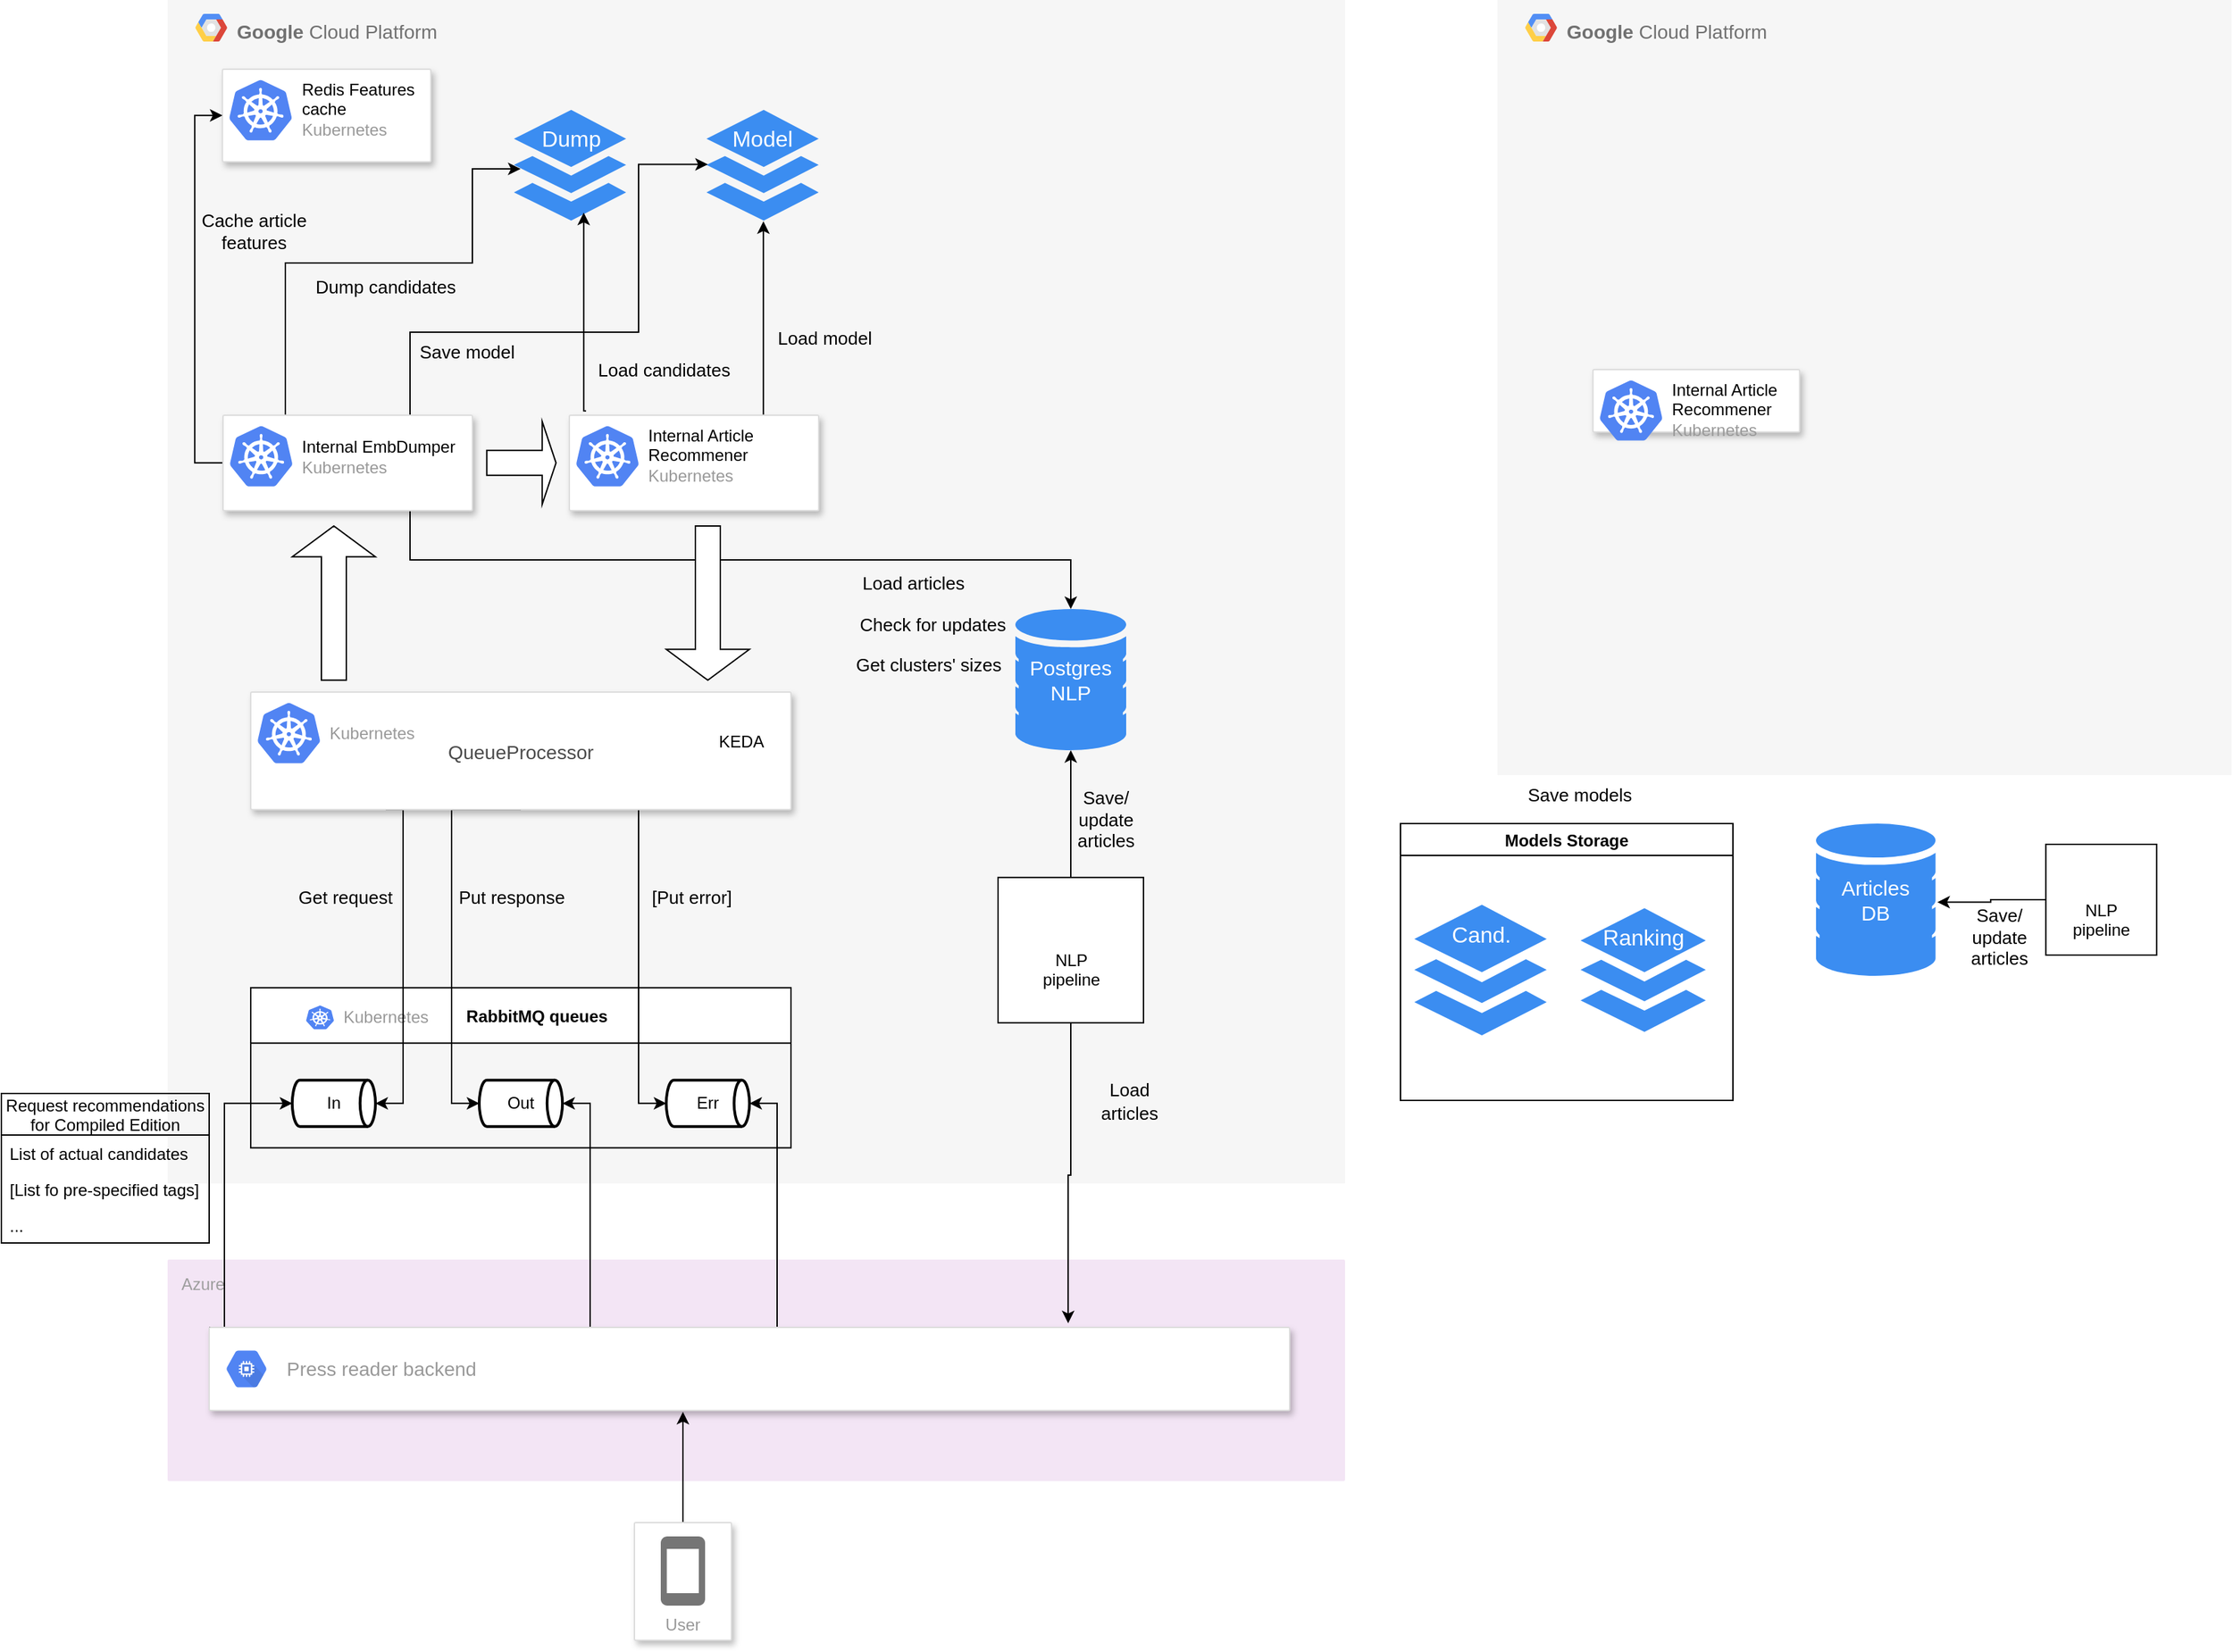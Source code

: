 <mxfile version="15.8.8" type="github">
  <diagram id="8IbVw4KDkwodyjVfFZ6w" name="Page-1">
    <mxGraphModel dx="1038" dy="714" grid="1" gridSize="10" guides="1" tooltips="1" connect="1" arrows="1" fold="1" page="1" pageScale="1" pageWidth="827" pageHeight="1169" math="0" shadow="0">
      <root>
        <mxCell id="0" />
        <mxCell id="1" parent="0" />
        <mxCell id="T2yIRGAKoXTL7wGvrq0T-64" value="" style="rounded=1;whiteSpace=wrap;html=1;absoluteArcSize=1;arcSize=14;strokeWidth=2;fontSize=14;fontColor=#000000;" vertex="1" parent="1">
          <mxGeometry x="490" y="450" width="100" height="100" as="geometry" />
        </mxCell>
        <mxCell id="T2yIRGAKoXTL7wGvrq0T-65" value="&lt;b&gt;Google &lt;/b&gt;Cloud Platform" style="fillColor=#F6F6F6;strokeColor=none;shadow=0;gradientColor=none;fontSize=14;align=left;spacing=10;fontColor=#717171;9E9E9E;verticalAlign=top;spacingTop=0;fontStyle=0;spacingLeft=40;html=1;" vertex="1" parent="1">
          <mxGeometry x="120" y="120" width="850" height="855" as="geometry" />
        </mxCell>
        <mxCell id="T2yIRGAKoXTL7wGvrq0T-66" value="" style="shape=mxgraph.gcp2.google_cloud_platform;fillColor=#F6F6F6;strokeColor=none;shadow=0;gradientColor=none;" vertex="1" parent="T2yIRGAKoXTL7wGvrq0T-65">
          <mxGeometry width="23" height="20" relative="1" as="geometry">
            <mxPoint x="20" y="10" as="offset" />
          </mxGeometry>
        </mxCell>
        <mxCell id="T2yIRGAKoXTL7wGvrq0T-67" value="Postgres&lt;br&gt;NLP" style="html=1;aspect=fixed;strokeColor=none;shadow=0;align=center;verticalAlign=middle;fillColor=#3B8DF1;shape=mxgraph.gcp2.database_2;fontSize=15;fontColor=#FFFFFF;whiteSpace=wrap;" vertex="1" parent="T2yIRGAKoXTL7wGvrq0T-65">
          <mxGeometry x="611.998" y="439.996" width="80" height="102" as="geometry" />
        </mxCell>
        <mxCell id="T2yIRGAKoXTL7wGvrq0T-68" value="" style="strokeColor=#dddddd;shadow=1;strokeWidth=1;rounded=1;absoluteArcSize=1;arcSize=2;fillColor=#FFFFFF;fontSize=16;fontColor=#FFFFFF;" vertex="1" parent="T2yIRGAKoXTL7wGvrq0T-65">
          <mxGeometry x="39.59" y="49.99" width="150.41" height="66.83" as="geometry" />
        </mxCell>
        <mxCell id="T2yIRGAKoXTL7wGvrq0T-69" value="&lt;font color=&quot;#000000&quot;&gt;Redis Features &lt;br&gt;cache&lt;/font&gt;&lt;br&gt;Kubernetes" style="dashed=0;connectable=0;html=1;fillColor=#5184F3;strokeColor=none;shape=mxgraph.gcp2.kubernetes_logo;part=1;labelPosition=right;verticalLabelPosition=middle;align=left;verticalAlign=middle;spacingLeft=5;fontColor=#999999;fontSize=12;" vertex="1" parent="T2yIRGAKoXTL7wGvrq0T-68">
          <mxGeometry width="45" height="43.65" relative="1" as="geometry">
            <mxPoint x="5" y="7.675" as="offset" />
          </mxGeometry>
        </mxCell>
        <mxCell id="T2yIRGAKoXTL7wGvrq0T-70" value="Model" style="html=1;aspect=fixed;strokeColor=none;shadow=0;align=center;verticalAlign=top;fillColor=#3B8DF1;shape=mxgraph.gcp2.files;fontColor=#FFFFFF;fontSize=16;spacingTop=5;" vertex="1" parent="T2yIRGAKoXTL7wGvrq0T-65">
          <mxGeometry x="388.999" y="79.32" width="81" height="80" as="geometry" />
        </mxCell>
        <mxCell id="T2yIRGAKoXTL7wGvrq0T-71" value="Dump" style="html=1;aspect=fixed;strokeColor=none;shadow=0;align=center;verticalAlign=top;fillColor=#3B8DF1;shape=mxgraph.gcp2.files;fontColor=#FFFFFF;fontSize=16;spacingTop=5;" vertex="1" parent="T2yIRGAKoXTL7wGvrq0T-65">
          <mxGeometry x="250.004" y="79.318" width="81" height="80" as="geometry" />
        </mxCell>
        <mxCell id="T2yIRGAKoXTL7wGvrq0T-72" value="&lt;font style=&quot;font-size: 13px&quot;&gt;Save&amp;nbsp;model&lt;/font&gt;" style="text;html=1;" vertex="1" parent="T2yIRGAKoXTL7wGvrq0T-65">
          <mxGeometry x="180" y="240" width="100.39" height="30" as="geometry" />
        </mxCell>
        <mxCell id="T2yIRGAKoXTL7wGvrq0T-73" value="&lt;font style=&quot;font-size: 13px&quot;&gt;Cache article&lt;br&gt;features&lt;/font&gt;" style="text;html=1;resizable=0;points=[];align=center;verticalAlign=middle;labelBackgroundColor=none;fontSize=13;fontColor=#000000;" vertex="1" connectable="0" parent="T2yIRGAKoXTL7wGvrq0T-65">
          <mxGeometry x="19.996" y="159.32" as="geometry">
            <mxPoint x="42" y="7" as="offset" />
          </mxGeometry>
        </mxCell>
        <mxCell id="T2yIRGAKoXTL7wGvrq0T-74" value="Load articles" style="text;html=1;resizable=0;points=[];align=center;verticalAlign=middle;labelBackgroundColor=none;fontSize=13;fontColor=#000000;" vertex="1" connectable="0" parent="T2yIRGAKoXTL7wGvrq0T-65">
          <mxGeometry x="499.999" y="412.999" as="geometry">
            <mxPoint x="38" y="8" as="offset" />
          </mxGeometry>
        </mxCell>
        <mxCell id="T2yIRGAKoXTL7wGvrq0T-75" style="edgeStyle=orthogonalEdgeStyle;rounded=0;orthogonalLoop=1;jettySize=auto;html=1;" edge="1" parent="T2yIRGAKoXTL7wGvrq0T-65" source="T2yIRGAKoXTL7wGvrq0T-76" target="T2yIRGAKoXTL7wGvrq0T-67">
          <mxGeometry relative="1" as="geometry" />
        </mxCell>
        <mxCell id="T2yIRGAKoXTL7wGvrq0T-76" value="&lt;br&gt;&lt;br&gt;NLP&lt;br&gt;pipeline" style="whiteSpace=wrap;html=1;aspect=fixed;" vertex="1" parent="T2yIRGAKoXTL7wGvrq0T-65">
          <mxGeometry x="599.5" y="633.921" width="105" height="105" as="geometry" />
        </mxCell>
        <mxCell id="T2yIRGAKoXTL7wGvrq0T-77" value="" style="shape=image;html=1;verticalAlign=top;verticalLabelPosition=bottom;labelBackgroundColor=#ffffff;imageAspect=0;aspect=fixed;image=https://cdn2.iconfinder.com/data/icons/font-awesome/1792/gears-128.png" vertex="1" parent="T2yIRGAKoXTL7wGvrq0T-65">
          <mxGeometry x="634.9" y="653.617" width="34.2" height="34.2" as="geometry" />
        </mxCell>
        <mxCell id="T2yIRGAKoXTL7wGvrq0T-78" value="&lt;font style=&quot;font-size: 13px&quot;&gt;Save/&lt;br&gt;update&lt;br&gt;articles&lt;/font&gt;" style="text;html=1;resizable=0;points=[];align=center;verticalAlign=middle;labelBackgroundColor=none;fontSize=13;fontColor=#000000;" vertex="1" connectable="0" parent="T2yIRGAKoXTL7wGvrq0T-65">
          <mxGeometry x="634.899" y="584.861" as="geometry">
            <mxPoint x="42" y="7" as="offset" />
          </mxGeometry>
        </mxCell>
        <mxCell id="T2yIRGAKoXTL7wGvrq0T-79" value="&lt;font style=&quot;font-size: 13px&quot;&gt;Check for updates&lt;/font&gt;" style="text;html=1;resizable=0;points=[];align=center;verticalAlign=middle;labelBackgroundColor=none;fontSize=13;fontColor=#000000;" vertex="1" connectable="0" parent="T2yIRGAKoXTL7wGvrq0T-65">
          <mxGeometry x="509.999" y="443.535" as="geometry">
            <mxPoint x="42" y="7" as="offset" />
          </mxGeometry>
        </mxCell>
        <mxCell id="T2yIRGAKoXTL7wGvrq0T-80" value="Get clusters&#39; sizes" style="text;html=1;resizable=0;points=[];align=center;verticalAlign=middle;labelBackgroundColor=none;fontSize=13;fontColor=#000000;" vertex="1" connectable="0" parent="T2yIRGAKoXTL7wGvrq0T-65">
          <mxGeometry x="509.999" y="474.07" as="geometry">
            <mxPoint x="39" y="6" as="offset" />
          </mxGeometry>
        </mxCell>
        <mxCell id="T2yIRGAKoXTL7wGvrq0T-81" value="       RabbitMQ queues" style="swimlane;startSize=40;" vertex="1" parent="T2yIRGAKoXTL7wGvrq0T-65">
          <mxGeometry x="60" y="713.571" width="390" height="115.714" as="geometry" />
        </mxCell>
        <mxCell id="T2yIRGAKoXTL7wGvrq0T-82" value="Kubernetes" style="dashed=0;connectable=0;html=1;fillColor=#5184F3;strokeColor=none;shape=mxgraph.gcp2.kubernetes_logo;part=1;labelPosition=right;verticalLabelPosition=middle;align=left;verticalAlign=middle;spacingLeft=5;fontColor=#999999;fontSize=12;" vertex="1" parent="T2yIRGAKoXTL7wGvrq0T-81">
          <mxGeometry x="40" y="12.86" width="20" height="17.14" as="geometry" />
        </mxCell>
        <mxCell id="T2yIRGAKoXTL7wGvrq0T-83" value="In" style="strokeWidth=2;html=1;shape=mxgraph.flowchart.direct_data;whiteSpace=wrap;" vertex="1" parent="T2yIRGAKoXTL7wGvrq0T-81">
          <mxGeometry x="30" y="66.857" width="60" height="33.429" as="geometry" />
        </mxCell>
        <mxCell id="T2yIRGAKoXTL7wGvrq0T-84" value="Out" style="strokeWidth=2;html=1;shape=mxgraph.flowchart.direct_data;whiteSpace=wrap;" vertex="1" parent="T2yIRGAKoXTL7wGvrq0T-81">
          <mxGeometry x="165" y="66.857" width="60" height="33.429" as="geometry" />
        </mxCell>
        <mxCell id="T2yIRGAKoXTL7wGvrq0T-85" value="Err" style="strokeWidth=2;html=1;shape=mxgraph.flowchart.direct_data;whiteSpace=wrap;" vertex="1" parent="T2yIRGAKoXTL7wGvrq0T-81">
          <mxGeometry x="300" y="66.857" width="60" height="33.429" as="geometry" />
        </mxCell>
        <mxCell id="T2yIRGAKoXTL7wGvrq0T-86" style="edgeStyle=orthogonalEdgeStyle;rounded=0;orthogonalLoop=1;jettySize=auto;html=1;exitX=0.5;exitY=1;exitDx=0;exitDy=0;fontSize=14;fontColor=#000000;entryX=0;entryY=0.5;entryDx=0;entryDy=0;entryPerimeter=0;" edge="1" parent="T2yIRGAKoXTL7wGvrq0T-65" source="T2yIRGAKoXTL7wGvrq0T-89" target="T2yIRGAKoXTL7wGvrq0T-84">
          <mxGeometry relative="1" as="geometry">
            <mxPoint x="255" y="780" as="targetPoint" />
            <Array as="points">
              <mxPoint x="205" y="585" />
              <mxPoint x="205" y="797" />
            </Array>
          </mxGeometry>
        </mxCell>
        <mxCell id="T2yIRGAKoXTL7wGvrq0T-87" style="edgeStyle=orthogonalEdgeStyle;rounded=0;orthogonalLoop=1;jettySize=auto;html=1;exitX=0.25;exitY=1;exitDx=0;exitDy=0;entryX=1;entryY=0.5;entryDx=0;entryDy=0;entryPerimeter=0;fontSize=14;fontColor=#000000;" edge="1" parent="T2yIRGAKoXTL7wGvrq0T-65" source="T2yIRGAKoXTL7wGvrq0T-89" target="T2yIRGAKoXTL7wGvrq0T-83">
          <mxGeometry relative="1" as="geometry">
            <Array as="points">
              <mxPoint x="170" y="585" />
              <mxPoint x="170" y="797" />
            </Array>
          </mxGeometry>
        </mxCell>
        <mxCell id="T2yIRGAKoXTL7wGvrq0T-88" style="edgeStyle=orthogonalEdgeStyle;rounded=0;orthogonalLoop=1;jettySize=auto;html=1;entryX=0;entryY=0.5;entryDx=0;entryDy=0;entryPerimeter=0;fontSize=14;fontColor=#000000;" edge="1" parent="T2yIRGAKoXTL7wGvrq0T-65" source="T2yIRGAKoXTL7wGvrq0T-89" target="T2yIRGAKoXTL7wGvrq0T-85">
          <mxGeometry relative="1" as="geometry">
            <Array as="points">
              <mxPoint x="340" y="797" />
            </Array>
          </mxGeometry>
        </mxCell>
        <mxCell id="T2yIRGAKoXTL7wGvrq0T-89" value="QueueProcessor" style="strokeColor=#dddddd;shadow=1;strokeWidth=1;rounded=1;absoluteArcSize=1;arcSize=2;fillColor=#FFFFFF;fontSize=14;textOpacity=70;" vertex="1" parent="T2yIRGAKoXTL7wGvrq0T-65">
          <mxGeometry x="60" y="500.001" width="390" height="84.857" as="geometry" />
        </mxCell>
        <mxCell id="T2yIRGAKoXTL7wGvrq0T-90" value="Kubernetes" style="dashed=0;connectable=0;html=1;fillColor=#5184F3;strokeColor=none;shape=mxgraph.gcp2.kubernetes_logo;part=1;labelPosition=right;verticalLabelPosition=middle;align=left;verticalAlign=middle;spacingLeft=5;fontColor=#999999;fontSize=12;" vertex="1" parent="T2yIRGAKoXTL7wGvrq0T-89">
          <mxGeometry width="45" height="43.65" relative="1" as="geometry">
            <mxPoint x="5" y="7.675" as="offset" />
          </mxGeometry>
        </mxCell>
        <mxCell id="T2yIRGAKoXTL7wGvrq0T-91" value="KEDA" style="shape=image;html=1;verticalAlign=middle;verticalLabelPosition=middle;labelBackgroundColor=#ffffff;imageAspect=0;aspect=fixed;image=https://cdn0.iconfinder.com/data/icons/business-management-3-4/256/m-54-128.png;labelPosition=right;align=left;" vertex="1" parent="T2yIRGAKoXTL7wGvrq0T-89">
          <mxGeometry x="293.941" y="14.786" width="42.266" height="42.266" as="geometry" />
        </mxCell>
        <mxCell id="T2yIRGAKoXTL7wGvrq0T-92" style="edgeStyle=orthogonalEdgeStyle;rounded=0;orthogonalLoop=1;jettySize=auto;html=1;exitX=0;exitY=0.5;exitDx=0;exitDy=0;entryX=0;entryY=0.5;entryDx=0;entryDy=0;fontSize=14;fontColor=#000000;" edge="1" parent="T2yIRGAKoXTL7wGvrq0T-65" source="T2yIRGAKoXTL7wGvrq0T-96" target="T2yIRGAKoXTL7wGvrq0T-68">
          <mxGeometry relative="1" as="geometry" />
        </mxCell>
        <mxCell id="T2yIRGAKoXTL7wGvrq0T-93" style="edgeStyle=orthogonalEdgeStyle;rounded=0;orthogonalLoop=1;jettySize=auto;html=1;exitX=0.25;exitY=0;exitDx=0;exitDy=0;entryX=0.059;entryY=0.534;entryDx=0;entryDy=0;entryPerimeter=0;fontSize=14;fontColor=#000000;" edge="1" parent="T2yIRGAKoXTL7wGvrq0T-65" source="T2yIRGAKoXTL7wGvrq0T-96" target="T2yIRGAKoXTL7wGvrq0T-71">
          <mxGeometry relative="1" as="geometry">
            <Array as="points">
              <mxPoint x="85" y="190" />
              <mxPoint x="220" y="190" />
              <mxPoint x="220" y="122" />
            </Array>
          </mxGeometry>
        </mxCell>
        <mxCell id="T2yIRGAKoXTL7wGvrq0T-94" style="edgeStyle=orthogonalEdgeStyle;rounded=0;orthogonalLoop=1;jettySize=auto;html=1;exitX=0.75;exitY=0;exitDx=0;exitDy=0;fontSize=14;fontColor=#000000;entryX=0.012;entryY=0.493;entryDx=0;entryDy=0;entryPerimeter=0;" edge="1" parent="T2yIRGAKoXTL7wGvrq0T-65" source="T2yIRGAKoXTL7wGvrq0T-96" target="T2yIRGAKoXTL7wGvrq0T-70">
          <mxGeometry relative="1" as="geometry">
            <Array as="points">
              <mxPoint x="175" y="240" />
              <mxPoint x="340" y="240" />
              <mxPoint x="340" y="119" />
            </Array>
          </mxGeometry>
        </mxCell>
        <mxCell id="T2yIRGAKoXTL7wGvrq0T-95" style="edgeStyle=orthogonalEdgeStyle;rounded=0;orthogonalLoop=1;jettySize=auto;html=1;exitX=0.75;exitY=1;exitDx=0;exitDy=0;" edge="1" parent="T2yIRGAKoXTL7wGvrq0T-65" source="T2yIRGAKoXTL7wGvrq0T-96" target="T2yIRGAKoXTL7wGvrq0T-67">
          <mxGeometry relative="1" as="geometry" />
        </mxCell>
        <mxCell id="T2yIRGAKoXTL7wGvrq0T-96" value="" style="strokeColor=#dddddd;shadow=1;strokeWidth=1;rounded=1;absoluteArcSize=1;arcSize=2;fillColor=#FFFFFF;fontSize=16;fontColor=#FFFFFF;" vertex="1" parent="T2yIRGAKoXTL7wGvrq0T-65">
          <mxGeometry x="40" y="300.001" width="180" height="68.859" as="geometry" />
        </mxCell>
        <mxCell id="T2yIRGAKoXTL7wGvrq0T-97" value="&lt;font color=&quot;#000000&quot;&gt;Internal EmbDumper&lt;br&gt;&lt;/font&gt;Kubernetes" style="dashed=0;connectable=0;html=1;fillColor=#5184F3;strokeColor=none;shape=mxgraph.gcp2.kubernetes_logo;part=1;labelPosition=right;verticalLabelPosition=middle;align=left;verticalAlign=middle;spacingLeft=5;fontColor=#999999;fontSize=12;" vertex="1" parent="T2yIRGAKoXTL7wGvrq0T-96">
          <mxGeometry width="45" height="43.65" relative="1" as="geometry">
            <mxPoint x="5" y="7.675" as="offset" />
          </mxGeometry>
        </mxCell>
        <mxCell id="T2yIRGAKoXTL7wGvrq0T-98" style="edgeStyle=orthogonalEdgeStyle;rounded=0;orthogonalLoop=1;jettySize=auto;html=1;exitX=0.067;exitY=-0.046;exitDx=0;exitDy=0;entryX=0.622;entryY=0.929;entryDx=0;entryDy=0;entryPerimeter=0;fontSize=14;fontColor=#000000;exitPerimeter=0;" edge="1" parent="T2yIRGAKoXTL7wGvrq0T-65" source="T2yIRGAKoXTL7wGvrq0T-100" target="T2yIRGAKoXTL7wGvrq0T-71">
          <mxGeometry relative="1" as="geometry">
            <Array as="points">
              <mxPoint x="300" y="297" />
            </Array>
          </mxGeometry>
        </mxCell>
        <mxCell id="T2yIRGAKoXTL7wGvrq0T-99" style="edgeStyle=orthogonalEdgeStyle;rounded=0;orthogonalLoop=1;jettySize=auto;html=1;exitX=0.75;exitY=0;exitDx=0;exitDy=0;entryX=0.506;entryY=0.187;entryDx=0;entryDy=0;entryPerimeter=0;fontSize=14;fontColor=#000000;" edge="1" parent="T2yIRGAKoXTL7wGvrq0T-65" source="T2yIRGAKoXTL7wGvrq0T-100" target="T2yIRGAKoXTL7wGvrq0T-65">
          <mxGeometry relative="1" as="geometry">
            <Array as="points">
              <mxPoint x="430" y="300" />
            </Array>
          </mxGeometry>
        </mxCell>
        <mxCell id="T2yIRGAKoXTL7wGvrq0T-100" value="" style="strokeColor=#dddddd;shadow=1;strokeWidth=1;rounded=1;absoluteArcSize=1;arcSize=2;fillColor=#FFFFFF;fontSize=16;fontColor=#FFFFFF;" vertex="1" parent="T2yIRGAKoXTL7wGvrq0T-65">
          <mxGeometry x="290" y="299.999" width="180" height="68.859" as="geometry" />
        </mxCell>
        <mxCell id="T2yIRGAKoXTL7wGvrq0T-101" value="&lt;font color=&quot;#000000&quot;&gt;Internal Article&lt;br&gt;Recommener&lt;br&gt;&lt;/font&gt;Kubernetes" style="dashed=0;connectable=0;html=1;fillColor=#5184F3;strokeColor=none;shape=mxgraph.gcp2.kubernetes_logo;part=1;labelPosition=right;verticalLabelPosition=middle;align=left;verticalAlign=middle;spacingLeft=5;fontColor=#999999;fontSize=12;" vertex="1" parent="T2yIRGAKoXTL7wGvrq0T-100">
          <mxGeometry width="45" height="43.65" relative="1" as="geometry">
            <mxPoint x="5" y="7.675" as="offset" />
          </mxGeometry>
        </mxCell>
        <mxCell id="T2yIRGAKoXTL7wGvrq0T-102" value="&lt;span style=&quot;font-size: 13px&quot;&gt;Load model&lt;/span&gt;" style="text;html=1;resizable=0;points=[];align=center;verticalAlign=middle;labelBackgroundColor=none;fontSize=13;fontColor=#000000;" vertex="1" connectable="0" parent="T2yIRGAKoXTL7wGvrq0T-65">
          <mxGeometry x="419.998" y="250.005" as="geometry">
            <mxPoint x="54" y="-6" as="offset" />
          </mxGeometry>
        </mxCell>
        <mxCell id="T2yIRGAKoXTL7wGvrq0T-103" value="&lt;font style=&quot;font-size: 13px&quot;&gt;Load candidates&lt;/font&gt;" style="text;html=1;resizable=0;points=[];align=center;verticalAlign=middle;labelBackgroundColor=none;fontSize=13;fontColor=#000000;" vertex="1" connectable="0" parent="T2yIRGAKoXTL7wGvrq0T-65">
          <mxGeometry x="321.009" y="260" as="geometry">
            <mxPoint x="37" y="7" as="offset" />
          </mxGeometry>
        </mxCell>
        <mxCell id="T2yIRGAKoXTL7wGvrq0T-104" value="&lt;font style=&quot;font-size: 13px&quot;&gt;Dump candidates&lt;/font&gt;" style="text;html=1;resizable=0;points=[];align=center;verticalAlign=middle;labelBackgroundColor=none;fontSize=13;fontColor=#000000;" vertex="1" connectable="0" parent="T2yIRGAKoXTL7wGvrq0T-65">
          <mxGeometry x="119.999" y="200" as="geometry">
            <mxPoint x="37" y="7" as="offset" />
          </mxGeometry>
        </mxCell>
        <mxCell id="T2yIRGAKoXTL7wGvrq0T-105" value="" style="shape=singleArrow;direction=north;whiteSpace=wrap;html=1;fontSize=14;fontColor=#000000;" vertex="1" parent="T2yIRGAKoXTL7wGvrq0T-65">
          <mxGeometry x="90" y="380" width="60" height="111.43" as="geometry" />
        </mxCell>
        <mxCell id="T2yIRGAKoXTL7wGvrq0T-106" value="" style="shape=singleArrow;direction=south;whiteSpace=wrap;html=1;fontSize=14;fontColor=#000000;" vertex="1" parent="T2yIRGAKoXTL7wGvrq0T-65">
          <mxGeometry x="360" y="380" width="60" height="111.43" as="geometry" />
        </mxCell>
        <mxCell id="T2yIRGAKoXTL7wGvrq0T-107" value="" style="shape=singleArrow;whiteSpace=wrap;html=1;fontSize=14;fontColor=#000000;" vertex="1" parent="T2yIRGAKoXTL7wGvrq0T-65">
          <mxGeometry x="230.39" y="304.43" width="50" height="60" as="geometry" />
        </mxCell>
        <mxCell id="T2yIRGAKoXTL7wGvrq0T-108" value="Get request" style="text;html=1;resizable=0;points=[];align=center;verticalAlign=middle;labelBackgroundColor=none;fontSize=13;fontColor=#000000;" vertex="1" connectable="0" parent="T2yIRGAKoXTL7wGvrq0T-65">
          <mxGeometry x="89.999" y="639.999" as="geometry">
            <mxPoint x="38" y="8" as="offset" />
          </mxGeometry>
        </mxCell>
        <mxCell id="T2yIRGAKoXTL7wGvrq0T-109" value="Put response" style="text;html=1;resizable=0;points=[];align=center;verticalAlign=middle;labelBackgroundColor=none;fontSize=13;fontColor=#000000;" vertex="1" connectable="0" parent="T2yIRGAKoXTL7wGvrq0T-65">
          <mxGeometry x="209.999" y="639.999" as="geometry">
            <mxPoint x="38" y="8" as="offset" />
          </mxGeometry>
        </mxCell>
        <mxCell id="T2yIRGAKoXTL7wGvrq0T-110" value="[Put error]" style="text;html=1;resizable=0;points=[];align=center;verticalAlign=middle;labelBackgroundColor=none;fontSize=13;fontColor=#000000;" vertex="1" connectable="0" parent="T2yIRGAKoXTL7wGvrq0T-65">
          <mxGeometry x="339.999" y="639.999" as="geometry">
            <mxPoint x="38" y="8" as="offset" />
          </mxGeometry>
        </mxCell>
        <mxCell id="T2yIRGAKoXTL7wGvrq0T-111" value="Azure" style="points=[[0,0,0],[0.25,0,0],[0.5,0,0],[0.75,0,0],[1,0,0],[1,0.25,0],[1,0.5,0],[1,0.75,0],[1,1,0],[0.75,1,0],[0.5,1,0],[0.25,1,0],[0,1,0],[0,0.75,0],[0,0.5,0],[0,0.25,0]];rounded=1;absoluteArcSize=1;arcSize=2;html=1;strokeColor=none;gradientColor=none;shadow=0;dashed=0;fontSize=12;fontColor=#9E9E9E;align=left;verticalAlign=top;spacing=10;spacingTop=-4;fillColor=#F3E5F5;" vertex="1" parent="1">
          <mxGeometry x="120" y="1030" width="850" height="160" as="geometry" />
        </mxCell>
        <mxCell id="T2yIRGAKoXTL7wGvrq0T-112" style="edgeStyle=orthogonalEdgeStyle;rounded=0;orthogonalLoop=1;jettySize=auto;html=1;exitX=0;exitY=0;exitDx=0;exitDy=0;entryX=0;entryY=0.5;entryDx=0;entryDy=0;entryPerimeter=0;fontSize=14;fontColor=#000000;" edge="1" parent="1" source="T2yIRGAKoXTL7wGvrq0T-115" target="T2yIRGAKoXTL7wGvrq0T-83">
          <mxGeometry relative="1" as="geometry">
            <Array as="points">
              <mxPoint x="161" y="917" />
            </Array>
          </mxGeometry>
        </mxCell>
        <mxCell id="T2yIRGAKoXTL7wGvrq0T-113" style="edgeStyle=orthogonalEdgeStyle;rounded=0;orthogonalLoop=1;jettySize=auto;html=1;exitX=0.25;exitY=0;exitDx=0;exitDy=0;entryX=1;entryY=0.5;entryDx=0;entryDy=0;entryPerimeter=0;fontSize=14;fontColor=#000000;" edge="1" parent="1" source="T2yIRGAKoXTL7wGvrq0T-115" target="T2yIRGAKoXTL7wGvrq0T-84">
          <mxGeometry relative="1" as="geometry">
            <Array as="points">
              <mxPoint x="425" y="1079" />
              <mxPoint x="425" y="917" />
            </Array>
          </mxGeometry>
        </mxCell>
        <mxCell id="T2yIRGAKoXTL7wGvrq0T-114" style="edgeStyle=orthogonalEdgeStyle;rounded=0;orthogonalLoop=1;jettySize=auto;html=1;exitX=0.5;exitY=0;exitDx=0;exitDy=0;entryX=1;entryY=0.5;entryDx=0;entryDy=0;entryPerimeter=0;fontSize=14;fontColor=#000000;" edge="1" parent="1" source="T2yIRGAKoXTL7wGvrq0T-115" target="T2yIRGAKoXTL7wGvrq0T-85">
          <mxGeometry relative="1" as="geometry">
            <Array as="points">
              <mxPoint x="560" y="1079" />
              <mxPoint x="560" y="917" />
            </Array>
          </mxGeometry>
        </mxCell>
        <mxCell id="T2yIRGAKoXTL7wGvrq0T-115" value="" style="strokeColor=#dddddd;shadow=1;strokeWidth=1;rounded=1;absoluteArcSize=1;arcSize=2;fillColor=#FFFFFF;fontSize=16;fontColor=#FFFFFF;" vertex="1" parent="1">
          <mxGeometry x="150" y="1079" width="780" height="60" as="geometry" />
        </mxCell>
        <mxCell id="T2yIRGAKoXTL7wGvrq0T-116" value="&lt;font style=&quot;font-size: 14px&quot;&gt;Press reader backend&lt;/font&gt;" style="dashed=0;connectable=0;html=1;fillColor=#5184F3;strokeColor=none;shape=mxgraph.gcp2.hexIcon;prIcon=compute_engine;part=1;labelPosition=right;verticalLabelPosition=middle;align=left;verticalAlign=middle;spacingLeft=5;fontColor=#999999;fontSize=12;" vertex="1" parent="T2yIRGAKoXTL7wGvrq0T-115">
          <mxGeometry y="0.5" width="44" height="39" relative="1" as="geometry">
            <mxPoint x="5" y="-19.5" as="offset" />
          </mxGeometry>
        </mxCell>
        <mxCell id="T2yIRGAKoXTL7wGvrq0T-117" value="" style="edgeStyle=orthogonalEdgeStyle;rounded=0;orthogonalLoop=1;jettySize=auto;html=1;startArrow=none;startFill=0;endArrow=classic;endFill=1;" edge="1" parent="1" source="T2yIRGAKoXTL7wGvrq0T-118">
          <mxGeometry relative="1" as="geometry">
            <mxPoint x="492" y="1140" as="targetPoint" />
          </mxGeometry>
        </mxCell>
        <mxCell id="T2yIRGAKoXTL7wGvrq0T-118" value="User" style="strokeColor=#dddddd;shadow=1;strokeWidth=1;rounded=1;absoluteArcSize=1;arcSize=2;labelPosition=center;verticalLabelPosition=middle;align=center;verticalAlign=bottom;spacingLeft=0;fontColor=#999999;fontSize=12;whiteSpace=wrap;spacingBottom=2;" vertex="1" parent="1">
          <mxGeometry x="457" y="1220" width="70" height="85" as="geometry" />
        </mxCell>
        <mxCell id="T2yIRGAKoXTL7wGvrq0T-119" value="" style="dashed=0;connectable=0;html=1;fillColor=#757575;strokeColor=none;shape=mxgraph.gcp2.phone;part=1;" vertex="1" parent="T2yIRGAKoXTL7wGvrq0T-118">
          <mxGeometry x="0.5" width="32" height="50" relative="1" as="geometry">
            <mxPoint x="-16" y="10" as="offset" />
          </mxGeometry>
        </mxCell>
        <mxCell id="T2yIRGAKoXTL7wGvrq0T-120" style="edgeStyle=orthogonalEdgeStyle;rounded=0;orthogonalLoop=1;jettySize=auto;html=1;exitX=0.5;exitY=1;exitDx=0;exitDy=0;entryX=0.795;entryY=-0.05;entryDx=0;entryDy=0;entryPerimeter=0;" edge="1" parent="1" source="T2yIRGAKoXTL7wGvrq0T-76" target="T2yIRGAKoXTL7wGvrq0T-115">
          <mxGeometry relative="1" as="geometry" />
        </mxCell>
        <mxCell id="T2yIRGAKoXTL7wGvrq0T-121" value="&lt;font style=&quot;font-size: 13px&quot;&gt;Load&lt;br&gt;articles&lt;br&gt;&lt;br&gt;&lt;/font&gt;" style="text;html=1;resizable=0;points=[];align=center;verticalAlign=middle;labelBackgroundColor=none;fontSize=14;fontColor=#000000;" vertex="1" connectable="0" parent="1">
          <mxGeometry x="760.0" y="930" as="geometry">
            <mxPoint x="54" y="-6" as="offset" />
          </mxGeometry>
        </mxCell>
        <mxCell id="T2yIRGAKoXTL7wGvrq0T-122" value="Request recommendations&#xa;for Compiled Edition" style="swimlane;fontStyle=0;childLayout=stackLayout;horizontal=1;startSize=30;fillColor=none;horizontalStack=0;resizeParent=1;resizeParentMax=0;resizeLast=0;collapsible=1;marginBottom=0;" vertex="1" parent="1">
          <mxGeometry y="910" width="150" height="108" as="geometry" />
        </mxCell>
        <mxCell id="T2yIRGAKoXTL7wGvrq0T-123" value="List of actual candidates" style="text;strokeColor=none;fillColor=none;align=left;verticalAlign=top;spacingLeft=4;spacingRight=4;overflow=hidden;rotatable=0;points=[[0,0.5],[1,0.5]];portConstraint=eastwest;" vertex="1" parent="T2yIRGAKoXTL7wGvrq0T-122">
          <mxGeometry y="30" width="150" height="26" as="geometry" />
        </mxCell>
        <mxCell id="T2yIRGAKoXTL7wGvrq0T-124" value="[List fo pre-specified tags]" style="text;strokeColor=none;fillColor=none;align=left;verticalAlign=top;spacingLeft=4;spacingRight=4;overflow=hidden;rotatable=0;points=[[0,0.5],[1,0.5]];portConstraint=eastwest;" vertex="1" parent="T2yIRGAKoXTL7wGvrq0T-122">
          <mxGeometry y="56" width="150" height="26" as="geometry" />
        </mxCell>
        <mxCell id="T2yIRGAKoXTL7wGvrq0T-125" value="..." style="text;strokeColor=none;fillColor=none;align=left;verticalAlign=top;spacingLeft=4;spacingRight=4;overflow=hidden;rotatable=0;points=[[0,0.5],[1,0.5]];portConstraint=eastwest;" vertex="1" parent="T2yIRGAKoXTL7wGvrq0T-122">
          <mxGeometry y="82" width="150" height="26" as="geometry" />
        </mxCell>
        <mxCell id="T2yIRGAKoXTL7wGvrq0T-126" value="&lt;b&gt;Google &lt;/b&gt;Cloud Platform" style="fillColor=#F6F6F6;strokeColor=none;shadow=0;gradientColor=none;fontSize=14;align=left;spacing=10;fontColor=#717171;9E9E9E;verticalAlign=top;spacingTop=0;fontStyle=0;spacingLeft=40;html=1;" vertex="1" parent="1">
          <mxGeometry x="1080" y="120" width="530" height="560" as="geometry" />
        </mxCell>
        <mxCell id="T2yIRGAKoXTL7wGvrq0T-127" value="" style="shape=mxgraph.gcp2.google_cloud_platform;fillColor=#F6F6F6;strokeColor=none;shadow=0;gradientColor=none;" vertex="1" parent="T2yIRGAKoXTL7wGvrq0T-126">
          <mxGeometry width="23" height="20" relative="1" as="geometry">
            <mxPoint x="20" y="10" as="offset" />
          </mxGeometry>
        </mxCell>
        <mxCell id="T2yIRGAKoXTL7wGvrq0T-161" value="" style="strokeColor=#dddddd;shadow=1;strokeWidth=1;rounded=1;absoluteArcSize=1;arcSize=2;fillColor=#FFFFFF;fontSize=16;fontColor=#FFFFFF;" vertex="1" parent="T2yIRGAKoXTL7wGvrq0T-126">
          <mxGeometry x="68.94" y="266.977" width="149.18" height="45.1" as="geometry" />
        </mxCell>
        <mxCell id="T2yIRGAKoXTL7wGvrq0T-162" value="&lt;font color=&quot;#000000&quot;&gt;Internal Article&lt;br&gt;Recommener&lt;br&gt;&lt;/font&gt;Kubernetes" style="dashed=0;connectable=0;html=1;fillColor=#5184F3;strokeColor=none;shape=mxgraph.gcp2.kubernetes_logo;part=1;labelPosition=right;verticalLabelPosition=middle;align=left;verticalAlign=middle;spacingLeft=5;fontColor=#999999;fontSize=12;" vertex="1" parent="T2yIRGAKoXTL7wGvrq0T-161">
          <mxGeometry width="45" height="43.65" relative="1" as="geometry">
            <mxPoint x="5" y="7.675" as="offset" />
          </mxGeometry>
        </mxCell>
        <mxCell id="T2yIRGAKoXTL7wGvrq0T-173" style="edgeStyle=orthogonalEdgeStyle;rounded=0;orthogonalLoop=1;jettySize=auto;html=1;exitX=0.5;exitY=1;exitDx=0;exitDy=0;" edge="1" parent="1" source="T2yIRGAKoXTL7wGvrq0T-126" target="T2yIRGAKoXTL7wGvrq0T-126">
          <mxGeometry relative="1" as="geometry" />
        </mxCell>
        <mxCell id="T2yIRGAKoXTL7wGvrq0T-180" style="edgeStyle=orthogonalEdgeStyle;rounded=0;orthogonalLoop=1;jettySize=auto;html=1;entryX=1.015;entryY=0.516;entryDx=0;entryDy=0;entryPerimeter=0;" edge="1" parent="1" source="T2yIRGAKoXTL7wGvrq0T-137" target="T2yIRGAKoXTL7wGvrq0T-128">
          <mxGeometry relative="1" as="geometry" />
        </mxCell>
        <mxCell id="T2yIRGAKoXTL7wGvrq0T-137" value="&lt;br&gt;&lt;br&gt;NLP&lt;br&gt;pipeline" style="whiteSpace=wrap;html=1;aspect=fixed;" vertex="1" parent="1">
          <mxGeometry x="1475.88" y="730" width="80" height="80" as="geometry" />
        </mxCell>
        <mxCell id="T2yIRGAKoXTL7wGvrq0T-179" value="" style="shape=image;html=1;verticalAlign=top;verticalLabelPosition=bottom;labelBackgroundColor=#ffffff;imageAspect=0;aspect=fixed;image=https://cdn2.iconfinder.com/data/icons/font-awesome/1792/gears-128.png" vertex="1" parent="1">
          <mxGeometry x="1503.82" y="740" width="24.12" height="24.12" as="geometry" />
        </mxCell>
        <mxCell id="T2yIRGAKoXTL7wGvrq0T-128" value="Articles&lt;br&gt;DB" style="html=1;aspect=fixed;strokeColor=none;shadow=0;align=center;verticalAlign=middle;fillColor=#3B8DF1;shape=mxgraph.gcp2.database_2;fontSize=15;fontColor=#FFFFFF;whiteSpace=wrap;" vertex="1" parent="1">
          <mxGeometry x="1310" y="715" width="86.27" height="110" as="geometry" />
        </mxCell>
        <mxCell id="T2yIRGAKoXTL7wGvrq0T-133" value="&lt;font style=&quot;font-size: 13px&quot;&gt;Save&amp;nbsp;models&lt;/font&gt;" style="text;html=1;" vertex="1" parent="1">
          <mxGeometry x="1099.995" y="680.003" width="62.596" height="19.649" as="geometry" />
        </mxCell>
        <mxCell id="T2yIRGAKoXTL7wGvrq0T-139" value="&lt;font style=&quot;font-size: 13px&quot;&gt;Save/&lt;br&gt;update&lt;br&gt;articles&lt;/font&gt;" style="text;html=1;resizable=0;points=[];align=center;verticalAlign=middle;labelBackgroundColor=none;fontSize=13;fontColor=#000000;" vertex="1" connectable="0" parent="1">
          <mxGeometry x="1399.998" y="789.997" as="geometry">
            <mxPoint x="42" y="7" as="offset" />
          </mxGeometry>
        </mxCell>
        <mxCell id="T2yIRGAKoXTL7wGvrq0T-181" value="Models Storage" style="swimlane;" vertex="1" parent="1">
          <mxGeometry x="1010" y="715" width="240" height="200" as="geometry" />
        </mxCell>
        <mxCell id="T2yIRGAKoXTL7wGvrq0T-132" value="Cand.&lt;br&gt;" style="html=1;aspect=fixed;strokeColor=none;shadow=0;align=center;verticalAlign=top;fillColor=#3B8DF1;shape=mxgraph.gcp2.files;fontColor=#FFFFFF;fontSize=16;spacingTop=5;" vertex="1" parent="T2yIRGAKoXTL7wGvrq0T-181">
          <mxGeometry x="10" y="58.62" width="95.56" height="94.38" as="geometry" />
        </mxCell>
        <mxCell id="T2yIRGAKoXTL7wGvrq0T-131" value="Ranking" style="html=1;aspect=fixed;strokeColor=none;shadow=0;align=center;verticalAlign=top;fillColor=#3B8DF1;shape=mxgraph.gcp2.files;fontColor=#FFFFFF;fontSize=16;spacingTop=5;" vertex="1" parent="T2yIRGAKoXTL7wGvrq0T-181">
          <mxGeometry x="130" y="61.16" width="90.42" height="89.3" as="geometry" />
        </mxCell>
      </root>
    </mxGraphModel>
  </diagram>
</mxfile>
